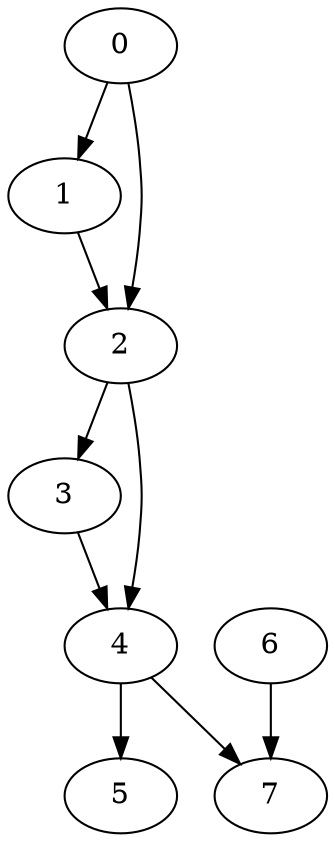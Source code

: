 digraph {
	0
	1
	2
	3
	4
	5
	6
	7
	4 -> 5
	4 -> 7
	6 -> 7
	0 -> 1
	0 -> 2
	1 -> 2
	2 -> 3
	2 -> 4
	3 -> 4
}
